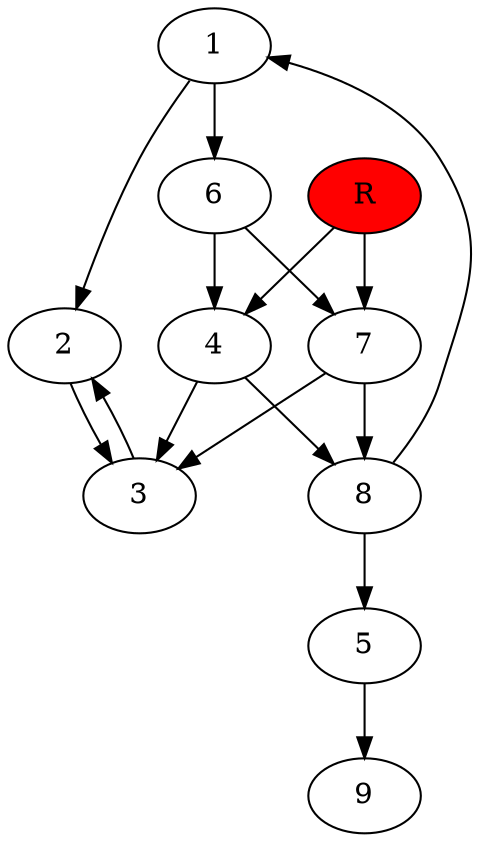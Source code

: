 digraph prb81759 {
	1
	2
	3
	4
	5
	6
	7
	8
	R [fillcolor="#ff0000" style=filled]
	1 -> 2
	1 -> 6
	2 -> 3
	3 -> 2
	4 -> 3
	4 -> 8
	5 -> 9
	6 -> 4
	6 -> 7
	7 -> 3
	7 -> 8
	8 -> 1
	8 -> 5
	R -> 4
	R -> 7
}
